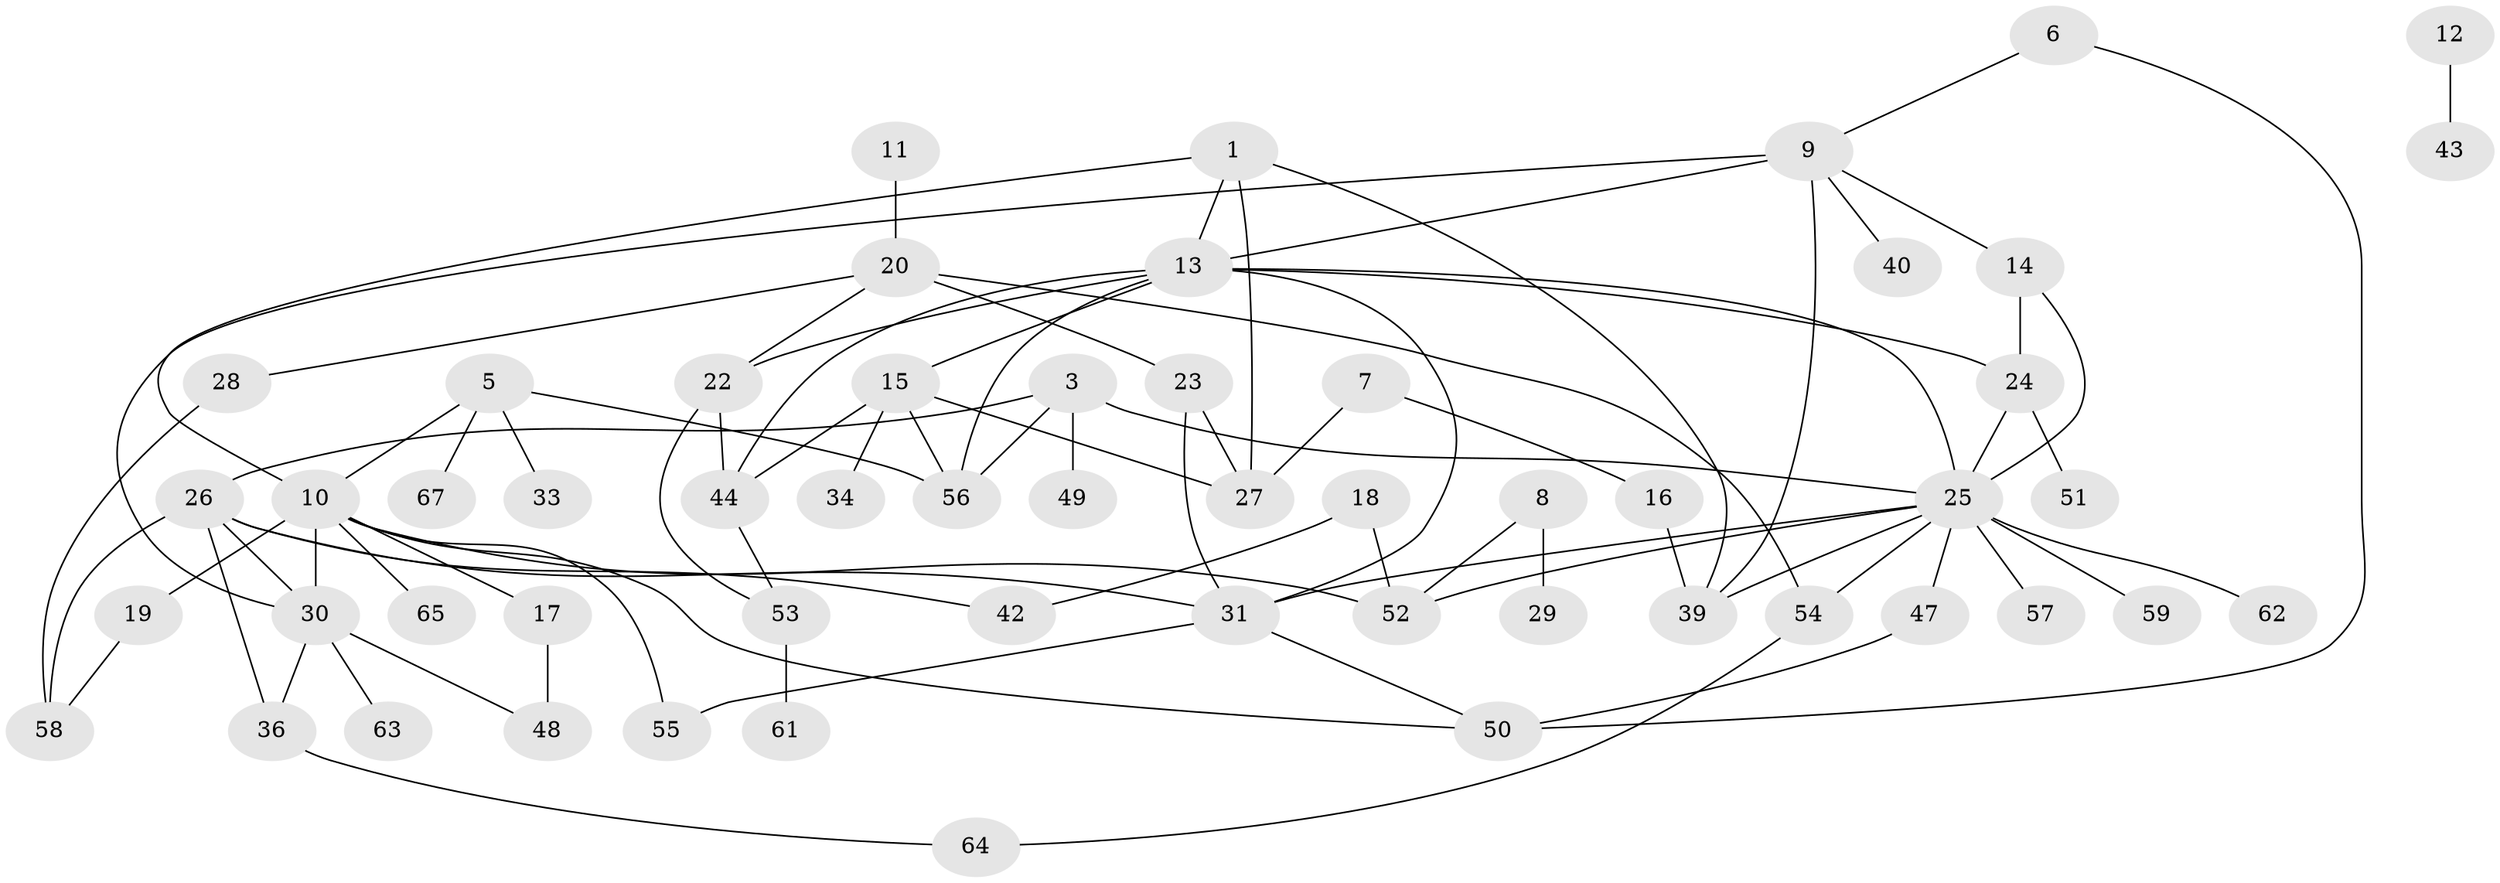 // original degree distribution, {2: 0.2608695652173913, 0: 0.09420289855072464, 3: 0.21739130434782608, 1: 0.2391304347826087, 4: 0.11594202898550725, 6: 0.036231884057971016, 5: 0.036231884057971016}
// Generated by graph-tools (version 1.1) at 2025/33/03/09/25 02:33:44]
// undirected, 55 vertices, 84 edges
graph export_dot {
graph [start="1"]
  node [color=gray90,style=filled];
  1;
  3;
  5;
  6;
  7;
  8;
  9;
  10;
  11;
  12;
  13;
  14;
  15;
  16;
  17;
  18;
  19;
  20;
  22;
  23;
  24;
  25;
  26;
  27;
  28;
  29;
  30;
  31;
  33;
  34;
  36;
  39;
  40;
  42;
  43;
  44;
  47;
  48;
  49;
  50;
  51;
  52;
  53;
  54;
  55;
  56;
  57;
  58;
  59;
  61;
  62;
  63;
  64;
  65;
  67;
  1 -- 10 [weight=1.0];
  1 -- 13 [weight=1.0];
  1 -- 27 [weight=1.0];
  1 -- 39 [weight=1.0];
  3 -- 25 [weight=1.0];
  3 -- 26 [weight=1.0];
  3 -- 49 [weight=1.0];
  3 -- 56 [weight=1.0];
  5 -- 10 [weight=1.0];
  5 -- 33 [weight=1.0];
  5 -- 56 [weight=1.0];
  5 -- 67 [weight=1.0];
  6 -- 9 [weight=1.0];
  6 -- 50 [weight=1.0];
  7 -- 16 [weight=1.0];
  7 -- 27 [weight=1.0];
  8 -- 29 [weight=1.0];
  8 -- 52 [weight=1.0];
  9 -- 13 [weight=1.0];
  9 -- 14 [weight=1.0];
  9 -- 30 [weight=1.0];
  9 -- 39 [weight=2.0];
  9 -- 40 [weight=1.0];
  10 -- 17 [weight=1.0];
  10 -- 19 [weight=1.0];
  10 -- 30 [weight=4.0];
  10 -- 50 [weight=1.0];
  10 -- 52 [weight=1.0];
  10 -- 55 [weight=1.0];
  10 -- 65 [weight=1.0];
  11 -- 20 [weight=1.0];
  12 -- 43 [weight=1.0];
  13 -- 15 [weight=1.0];
  13 -- 22 [weight=1.0];
  13 -- 24 [weight=1.0];
  13 -- 25 [weight=3.0];
  13 -- 31 [weight=1.0];
  13 -- 44 [weight=1.0];
  13 -- 56 [weight=1.0];
  14 -- 24 [weight=1.0];
  14 -- 25 [weight=1.0];
  15 -- 27 [weight=1.0];
  15 -- 34 [weight=1.0];
  15 -- 44 [weight=2.0];
  15 -- 56 [weight=1.0];
  16 -- 39 [weight=1.0];
  17 -- 48 [weight=1.0];
  18 -- 42 [weight=1.0];
  18 -- 52 [weight=1.0];
  19 -- 58 [weight=1.0];
  20 -- 22 [weight=1.0];
  20 -- 23 [weight=1.0];
  20 -- 28 [weight=1.0];
  20 -- 54 [weight=1.0];
  22 -- 44 [weight=1.0];
  22 -- 53 [weight=1.0];
  23 -- 27 [weight=1.0];
  23 -- 31 [weight=1.0];
  24 -- 25 [weight=1.0];
  24 -- 51 [weight=1.0];
  25 -- 31 [weight=1.0];
  25 -- 39 [weight=1.0];
  25 -- 47 [weight=1.0];
  25 -- 52 [weight=1.0];
  25 -- 54 [weight=2.0];
  25 -- 57 [weight=1.0];
  25 -- 59 [weight=1.0];
  25 -- 62 [weight=1.0];
  26 -- 30 [weight=1.0];
  26 -- 31 [weight=1.0];
  26 -- 36 [weight=1.0];
  26 -- 42 [weight=1.0];
  26 -- 58 [weight=1.0];
  28 -- 58 [weight=1.0];
  30 -- 36 [weight=1.0];
  30 -- 48 [weight=1.0];
  30 -- 63 [weight=1.0];
  31 -- 50 [weight=1.0];
  31 -- 55 [weight=1.0];
  36 -- 64 [weight=1.0];
  44 -- 53 [weight=1.0];
  47 -- 50 [weight=1.0];
  53 -- 61 [weight=1.0];
  54 -- 64 [weight=1.0];
}
